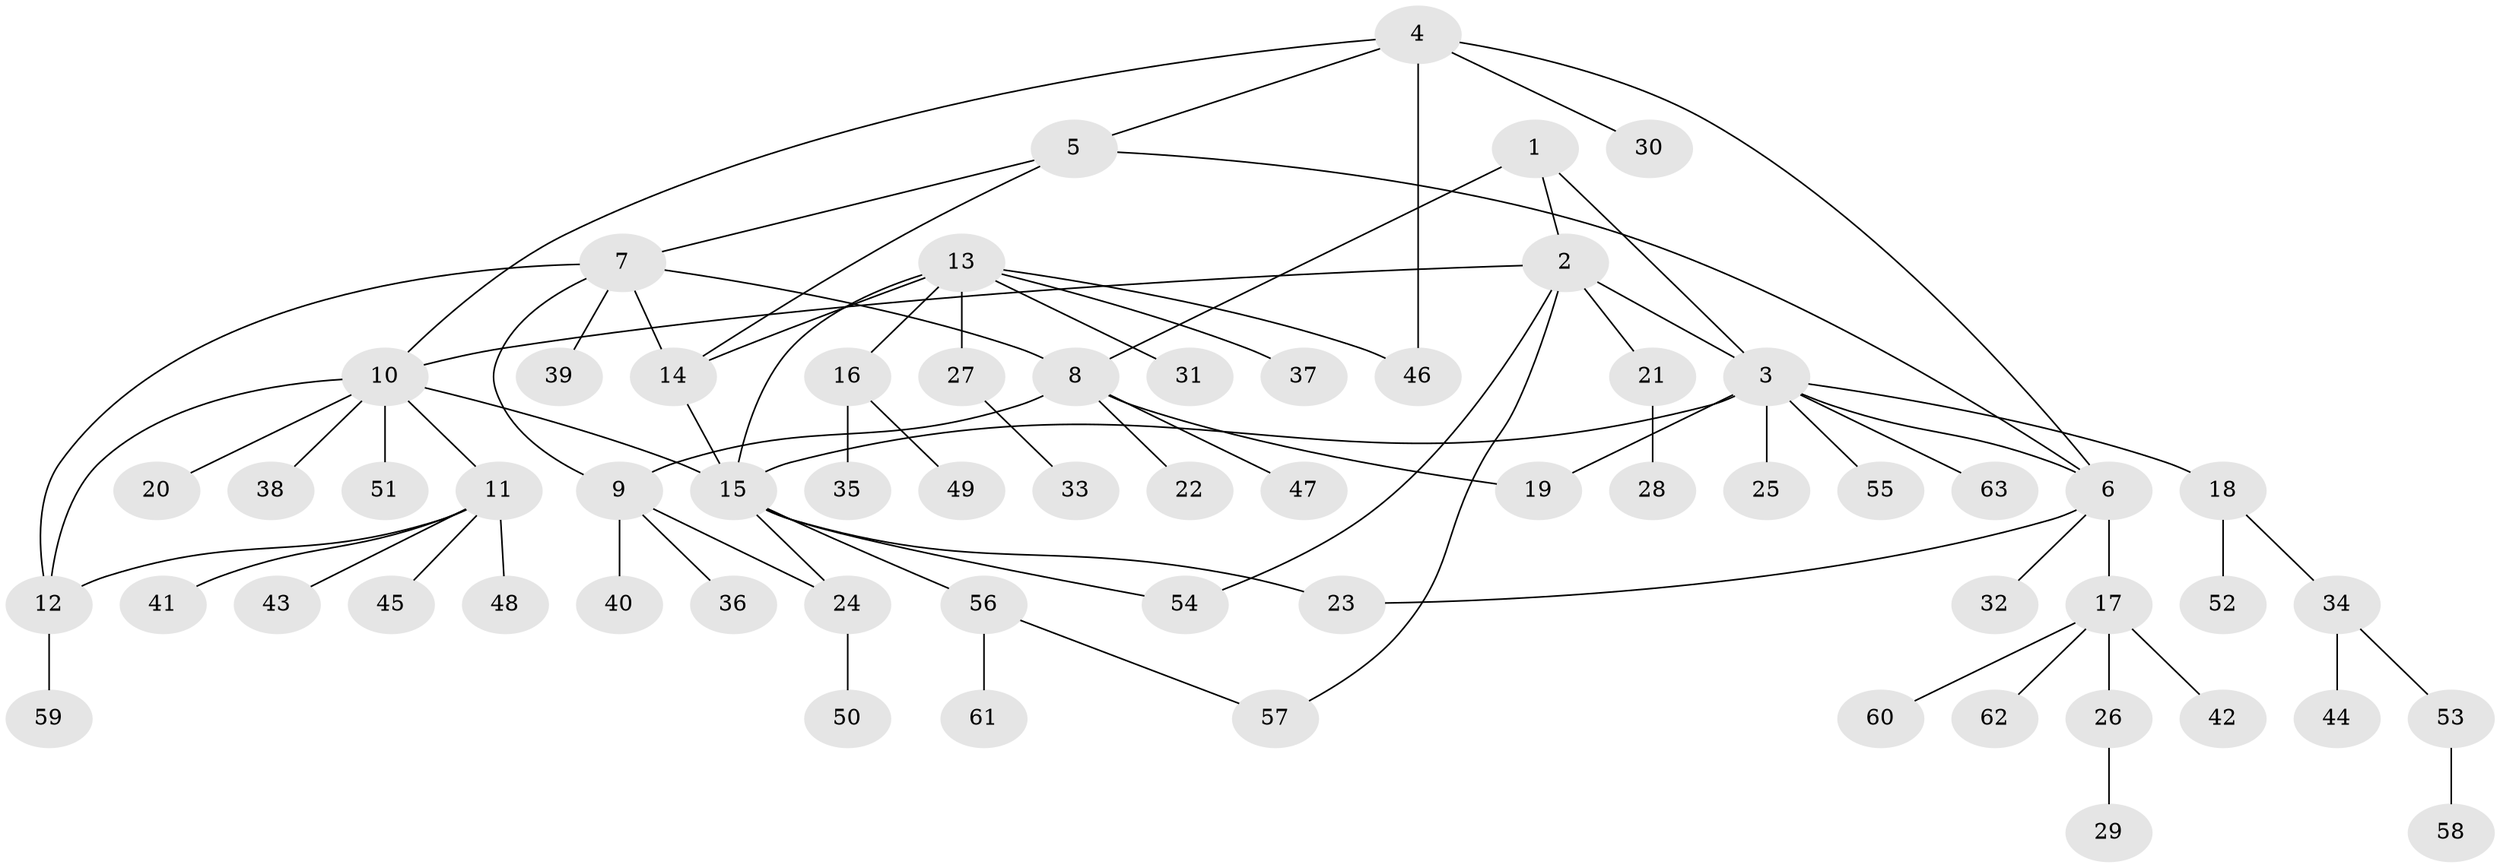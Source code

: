 // Generated by graph-tools (version 1.1) at 2025/50/03/09/25 03:50:28]
// undirected, 63 vertices, 79 edges
graph export_dot {
graph [start="1"]
  node [color=gray90,style=filled];
  1;
  2;
  3;
  4;
  5;
  6;
  7;
  8;
  9;
  10;
  11;
  12;
  13;
  14;
  15;
  16;
  17;
  18;
  19;
  20;
  21;
  22;
  23;
  24;
  25;
  26;
  27;
  28;
  29;
  30;
  31;
  32;
  33;
  34;
  35;
  36;
  37;
  38;
  39;
  40;
  41;
  42;
  43;
  44;
  45;
  46;
  47;
  48;
  49;
  50;
  51;
  52;
  53;
  54;
  55;
  56;
  57;
  58;
  59;
  60;
  61;
  62;
  63;
  1 -- 2;
  1 -- 3;
  1 -- 8;
  2 -- 3;
  2 -- 10;
  2 -- 21;
  2 -- 54;
  2 -- 57;
  3 -- 6;
  3 -- 15;
  3 -- 18;
  3 -- 19;
  3 -- 25;
  3 -- 55;
  3 -- 63;
  4 -- 5;
  4 -- 6;
  4 -- 10;
  4 -- 30;
  4 -- 46;
  5 -- 6;
  5 -- 7;
  5 -- 14;
  6 -- 17;
  6 -- 23;
  6 -- 32;
  7 -- 8;
  7 -- 9;
  7 -- 12;
  7 -- 14;
  7 -- 39;
  8 -- 9;
  8 -- 19;
  8 -- 22;
  8 -- 47;
  9 -- 24;
  9 -- 36;
  9 -- 40;
  10 -- 11;
  10 -- 12;
  10 -- 15;
  10 -- 20;
  10 -- 38;
  10 -- 51;
  11 -- 12;
  11 -- 41;
  11 -- 43;
  11 -- 45;
  11 -- 48;
  12 -- 59;
  13 -- 14;
  13 -- 15;
  13 -- 16;
  13 -- 27;
  13 -- 31;
  13 -- 37;
  13 -- 46;
  14 -- 15;
  15 -- 23;
  15 -- 24;
  15 -- 54;
  15 -- 56;
  16 -- 35;
  16 -- 49;
  17 -- 26;
  17 -- 42;
  17 -- 60;
  17 -- 62;
  18 -- 34;
  18 -- 52;
  21 -- 28;
  24 -- 50;
  26 -- 29;
  27 -- 33;
  34 -- 44;
  34 -- 53;
  53 -- 58;
  56 -- 57;
  56 -- 61;
}
